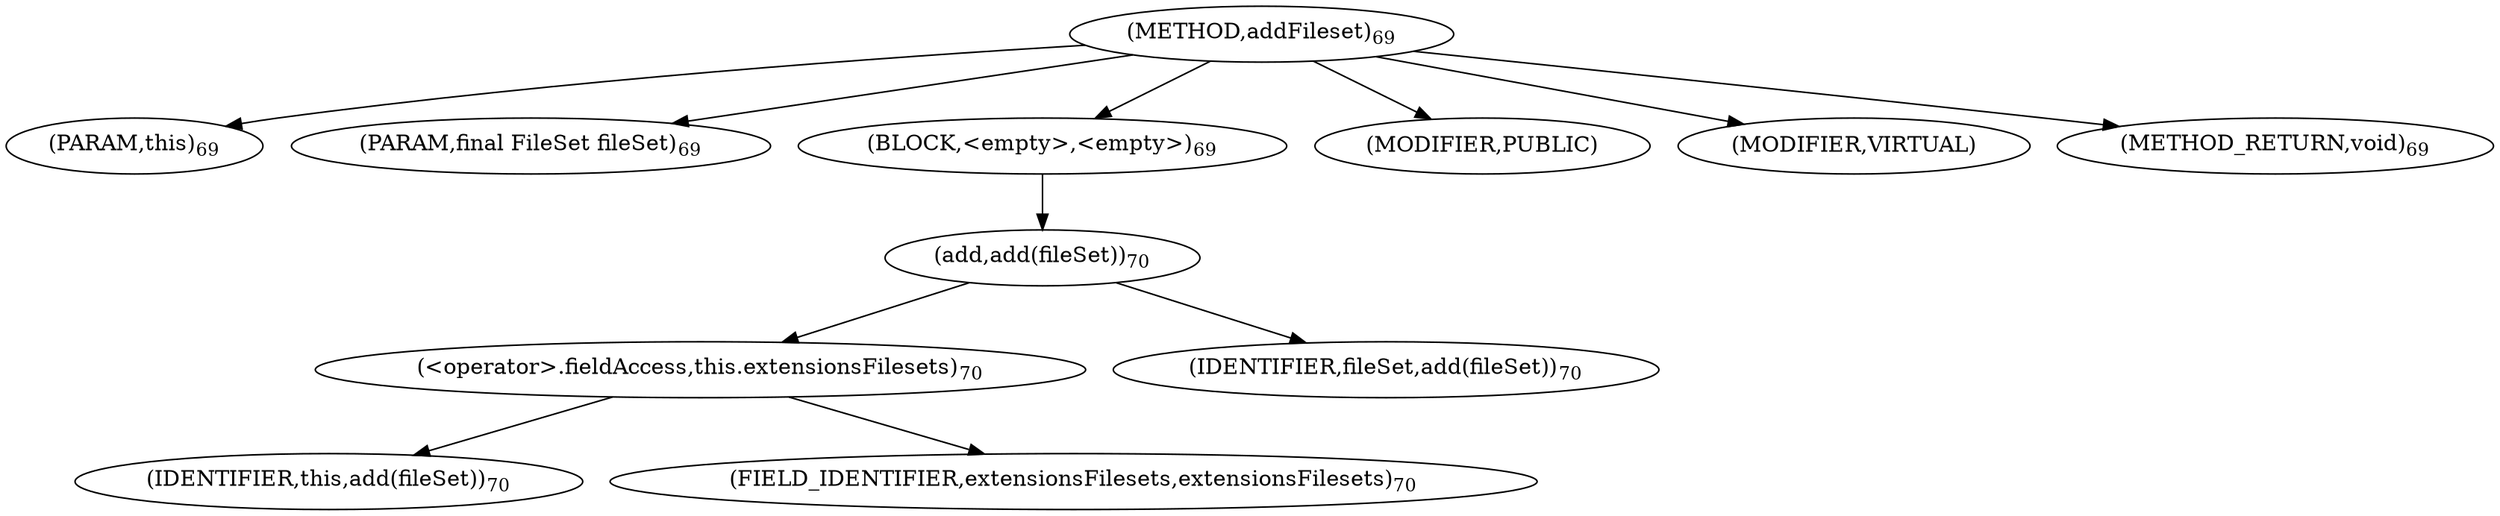digraph "addFileset" {  
"46" [label = <(METHOD,addFileset)<SUB>69</SUB>> ]
"47" [label = <(PARAM,this)<SUB>69</SUB>> ]
"48" [label = <(PARAM,final FileSet fileSet)<SUB>69</SUB>> ]
"49" [label = <(BLOCK,&lt;empty&gt;,&lt;empty&gt;)<SUB>69</SUB>> ]
"50" [label = <(add,add(fileSet))<SUB>70</SUB>> ]
"51" [label = <(&lt;operator&gt;.fieldAccess,this.extensionsFilesets)<SUB>70</SUB>> ]
"52" [label = <(IDENTIFIER,this,add(fileSet))<SUB>70</SUB>> ]
"53" [label = <(FIELD_IDENTIFIER,extensionsFilesets,extensionsFilesets)<SUB>70</SUB>> ]
"54" [label = <(IDENTIFIER,fileSet,add(fileSet))<SUB>70</SUB>> ]
"55" [label = <(MODIFIER,PUBLIC)> ]
"56" [label = <(MODIFIER,VIRTUAL)> ]
"57" [label = <(METHOD_RETURN,void)<SUB>69</SUB>> ]
  "46" -> "47" 
  "46" -> "48" 
  "46" -> "49" 
  "46" -> "55" 
  "46" -> "56" 
  "46" -> "57" 
  "49" -> "50" 
  "50" -> "51" 
  "50" -> "54" 
  "51" -> "52" 
  "51" -> "53" 
}
